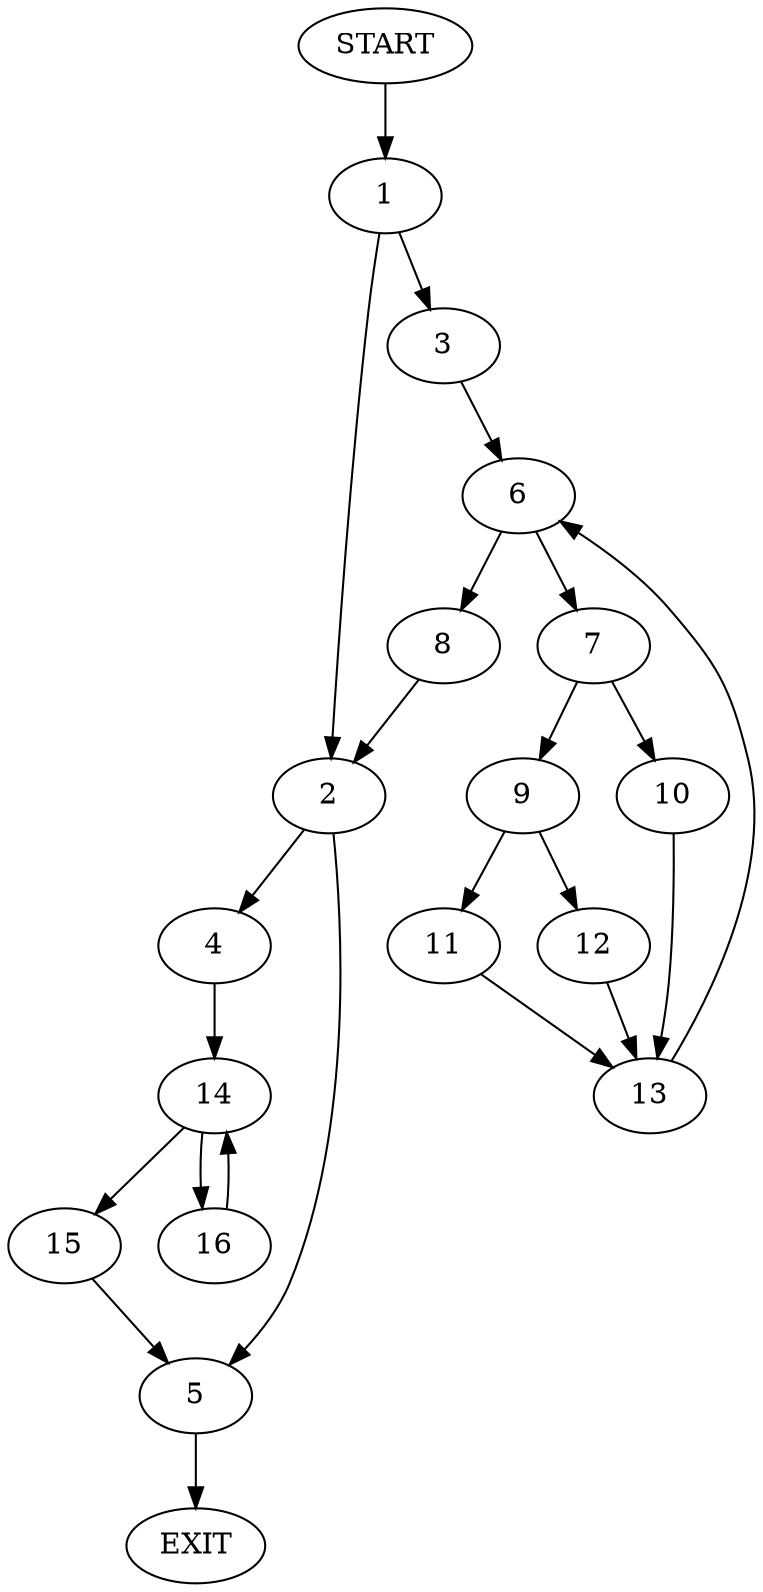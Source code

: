 digraph {
0 [label="START"]
17 [label="EXIT"]
0 -> 1
1 -> 2
1 -> 3
2 -> 4
2 -> 5
3 -> 6
6 -> 7
6 -> 8
8 -> 2
7 -> 9
7 -> 10
9 -> 11
9 -> 12
10 -> 13
13 -> 6
12 -> 13
11 -> 13
5 -> 17
4 -> 14
14 -> 15
14 -> 16
16 -> 14
15 -> 5
}
